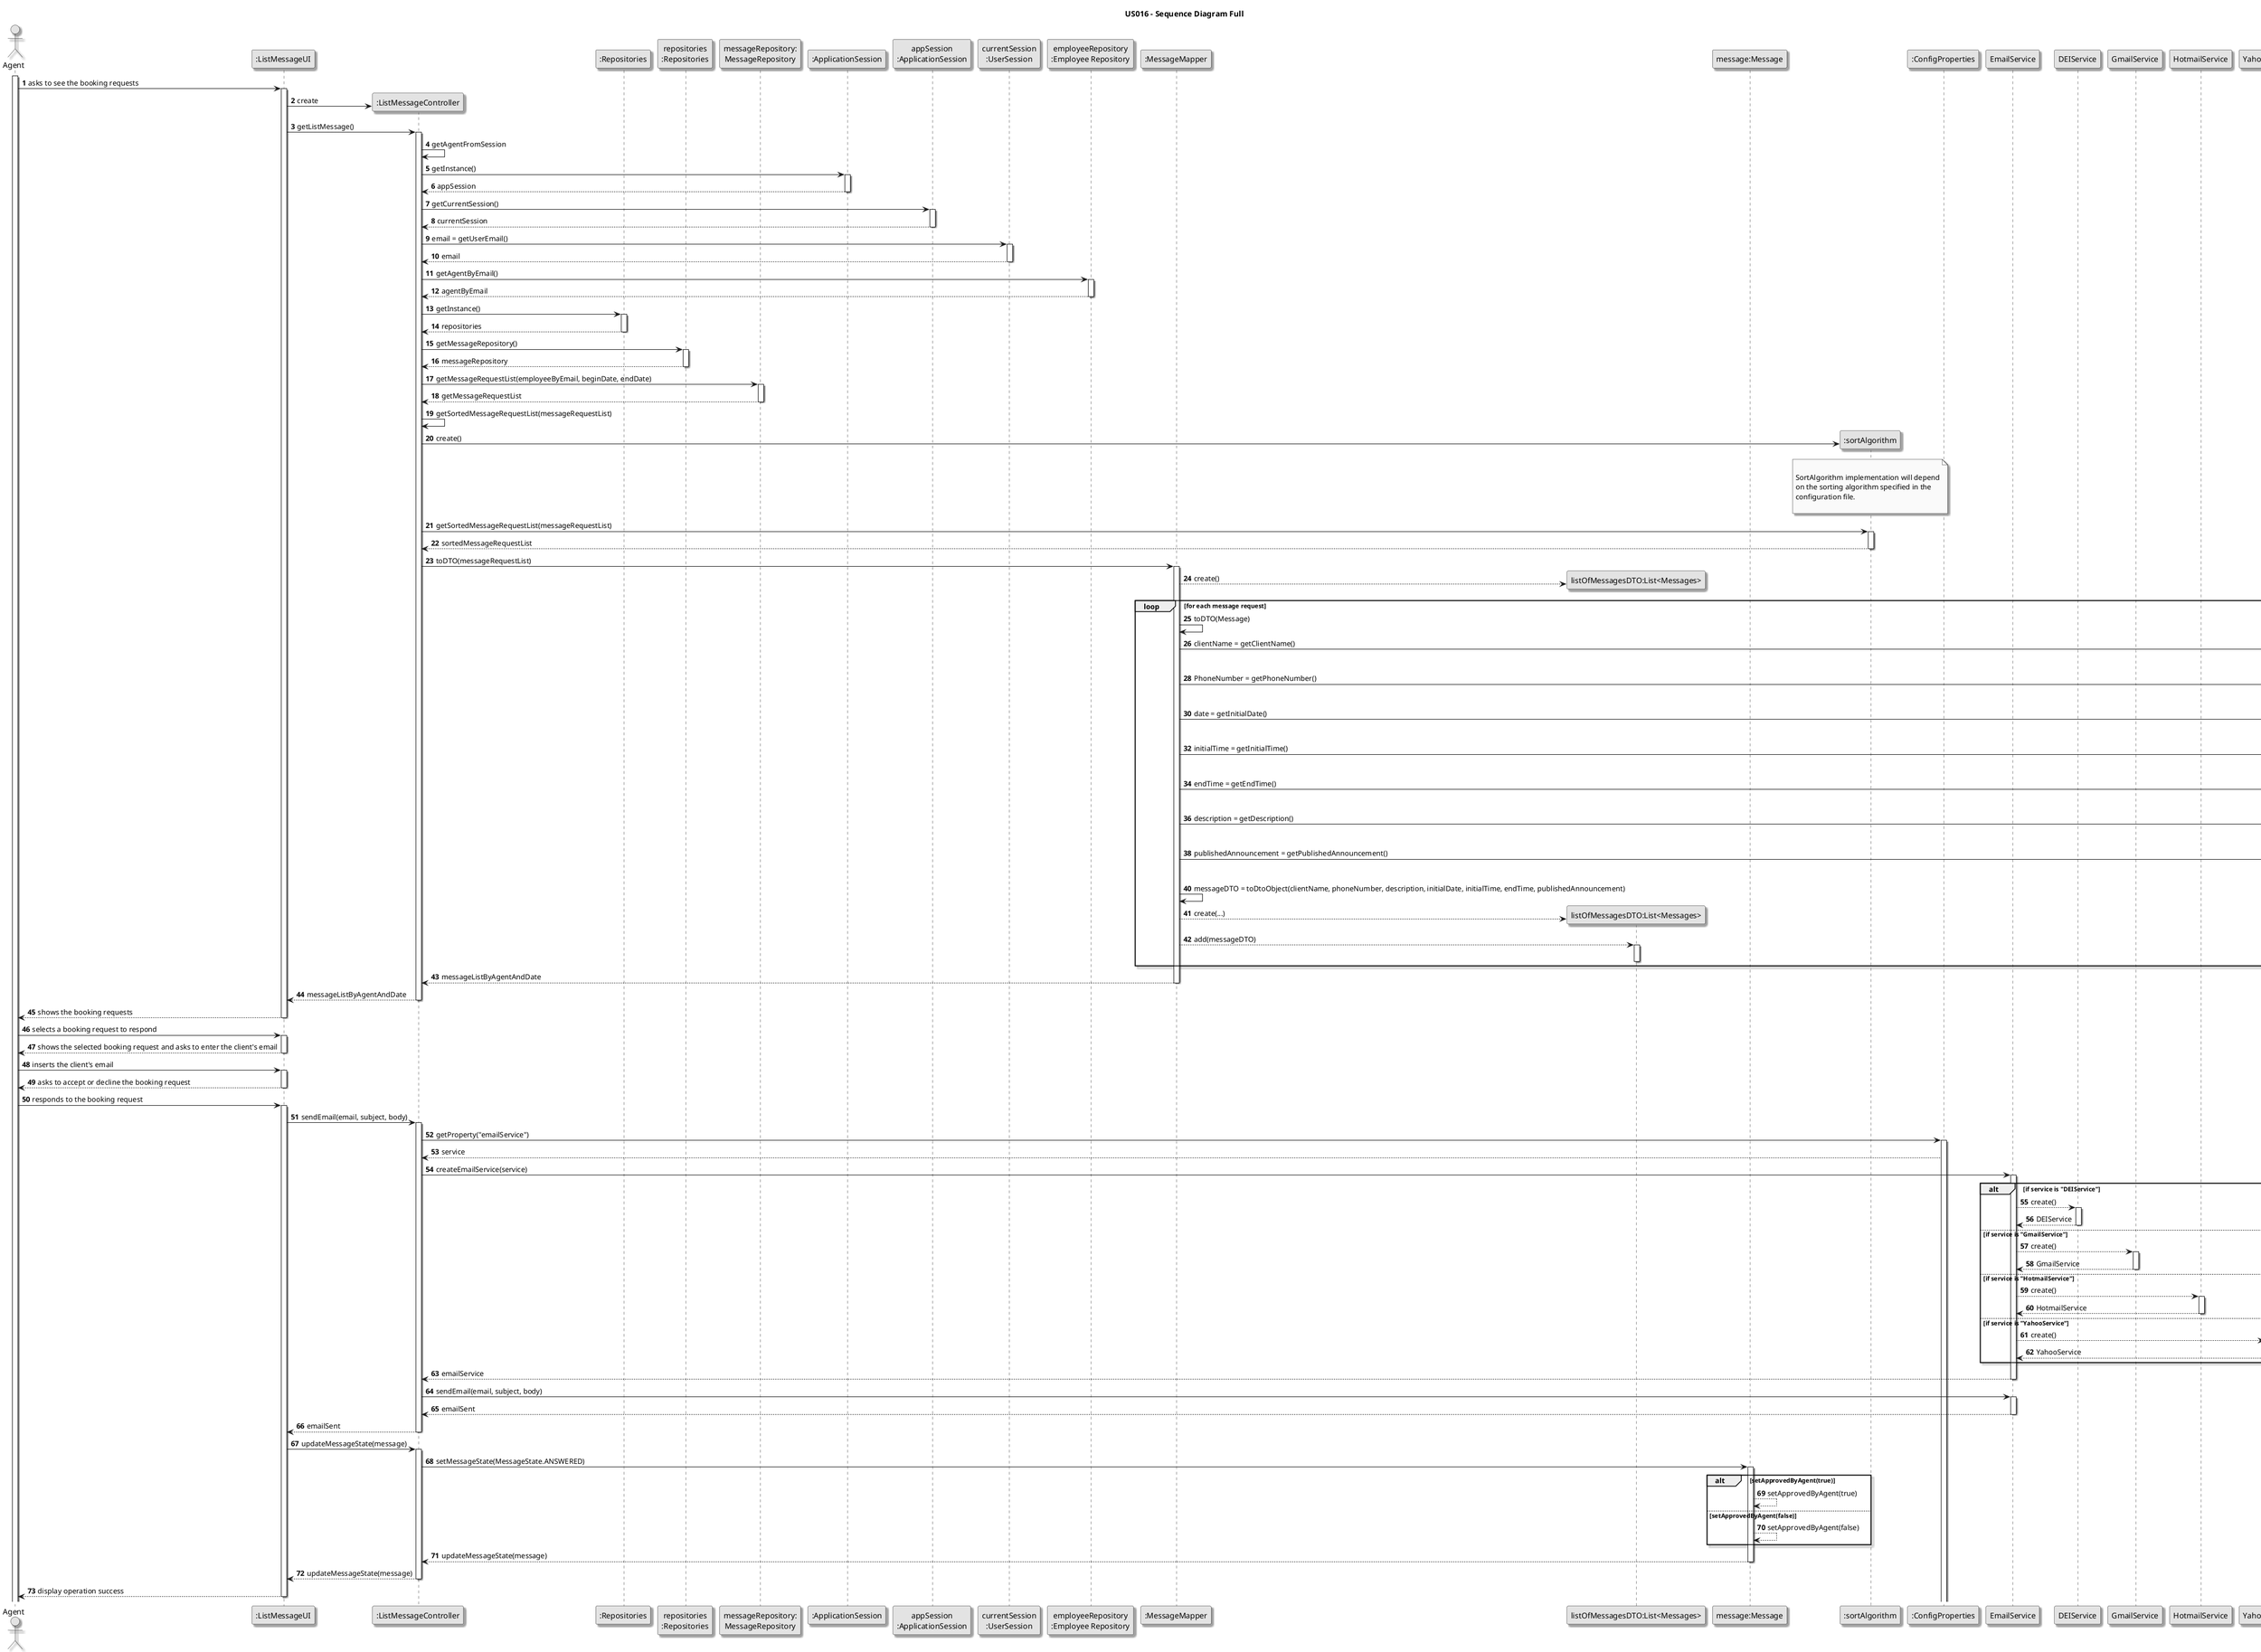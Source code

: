 @startuml

title US016 - Sequence Diagram Full

skinparam monochrome true
skinparam packageStyle rectangle
skinparam shadowing true

autonumber

actor "Agent" as Agent
participant ":ListMessageUI" as System
participant ":ListMessageController" as Controller
participant ":Repositories" as RepositorySingleton
participant "repositories\n:Repositories" as Repository
participant "messageRepository:\nMessageRepository" as MessageRepository
participant ":ApplicationSession" as app
participant "appSession\n:ApplicationSession" as APP
participant "currentSession\n:UserSession" as User
participant "employeeRepository\n:Employee Repository" as Employee
participant ":MessageMapper" as Mapper
participant "listOfMessagesDTO:List<Messages>" as listMessagesDTO
participant "message:Message" as Messages
participant ":sortAlgorithm" as sortAlgorithm
participant ":ConfigProperties" as ConfigProperties
participant "EmailService" as EmailService
participant "DEIService" as DEIService
participant "GmailService" as GmailService
participant "HotmailService" as HotmailService
participant "YahooService" as YahooService

activate Agent

Agent -> System : asks to see the booking requests
activate System

System -> Controller** : create

System -> Controller : getListMessage()
activate Controller

Controller -> Controller : getAgentFromSession

Controller -> app : getInstance()
activate app

app --> Controller : appSession
deactivate app

Controller -> APP : getCurrentSession()
activate APP

APP --> Controller : currentSession
deactivate APP

Controller -> User : email = getUserEmail()
activate User

User --> Controller : email
deactivate User

Controller -> Employee : getAgentByEmail()
activate Employee

Employee --> Controller : agentByEmail
deactivate Employee

Controller -> RepositorySingleton : getInstance()
activate RepositorySingleton

RepositorySingleton --> Controller : repositories
deactivate RepositorySingleton

Controller -> Repository : getMessageRepository()
activate Repository

Repository --> Controller : messageRepository
deactivate Repository

Controller -> MessageRepository : getMessageRequestList(employeeByEmail, beginDate, endDate)
activate MessageRepository

MessageRepository --> Controller : getMessageRequestList
deactivate MessageRepository

Controller -> Controller : getSortedMessageRequestList(messageRequestList)

Controller -> sortAlgorithm** : create()

note over sortAlgorithm

SortAlgorithm implementation will depend
on the sorting algorithm specified in the
configuration file.

end note

Controller -> sortAlgorithm : getSortedMessageRequestList(messageRequestList)
activate sortAlgorithm

sortAlgorithm --> Controller : sortedMessageRequestList
deactivate sortAlgorithm

Controller -> Mapper : toDTO(messageRequestList)
activate Mapper

Mapper --> listMessagesDTO** : create()

loop for each message request

    Mapper -> Mapper : toDTO(Message)

    Mapper -> listMessages: clientName = getClientName()
    activate listMessages

    Mapper -[hidden]> listMessages
    deactivate listMessages

    Mapper -> listMessages : PhoneNumber = getPhoneNumber()
    activate listMessages

    Mapper -[hidden]> listMessages
    deactivate listMessages

    Mapper -> listMessages : date = getInitialDate()
    activate listMessages

    Mapper -[hidden]> listMessages
    deactivate listMessages

    Mapper -> listMessages : initialTime = getInitialTime()
    activate listMessages

    Mapper -[hidden]> listMessages
    deactivate listMessages

    Mapper -> listMessages : endTime = getEndTime()
    activate listMessages

    Mapper -[hidden]> listMessages
    deactivate listMessages

    Mapper -> listMessages : description = getDescription()
    activate listMessages

    Mapper -[hidden]> listMessages
    deactivate listMessages

    Mapper -> listMessages : publishedAnnouncement = getPublishedAnnouncement()
    activate listMessages

    Mapper -[hidden]> listMessages
    deactivate listMessages

    Mapper -> Mapper : messageDTO = toDtoObject(clientName, phoneNumber, description, initialDate, initialTime, endTime, publishedAnnouncement)

    Mapper --> listMessagesDTO** : create(...)

    Mapper --> listMessagesDTO : add(messageDTO)
    activate listMessagesDTO
    deactivate listMessagesDTO

end

Mapper --> Controller : messageListByAgentAndDate
deactivate Mapper

Controller --> System : messageListByAgentAndDate
deactivate Controller

System --> Agent : shows the booking requests
deactivate System


Agent -> System : selects a booking request to respond
activate System

System --> Agent : shows the selected booking request and asks to enter the client's email
deactivate System

Agent -> System : inserts the client's email
activate System

System --> Agent : asks to accept or decline the booking request
deactivate System

Agent -> System : responds to the booking request
activate System

System -> Controller : sendEmail(email, subject, body)
activate Controller

Controller -> ConfigProperties : getProperty("emailService")
activate ConfigProperties

ConfigProperties --> Controller : service

Controller -> EmailService : createEmailService(service)
activate EmailService

alt if service is "DEIService"

EmailService --> DEIService : create()
activate DEIService
DEIService --> EmailService : DEIService
deactivate DEIService

else if service is "GmailService"

EmailService --> GmailService : create()
activate GmailService
GmailService --> EmailService : GmailService
deactivate GmailService

else if service is "HotmailService"

EmailService --> HotmailService : create()
activate HotmailService
HotmailService --> EmailService : HotmailService
deactivate HotmailService

else if service is "YahooService"

EmailService --> YahooService : create()
activate YahooService
YahooService --> EmailService : YahooService
deactivate YahooService

end

EmailService --> Controller : emailService
deactivate EmailService

Controller -> EmailService : sendEmail(email, subject, body)
activate EmailService

EmailService --> Controller : emailSent
deactivate EmailService

Controller --> System : emailSent
deactivate Controller

System -> Controller : updateMessageState(message)
activate Controller

Controller -> Messages : setMessageState(MessageState.ANSWERED)
activate Messages

alt setApprovedByAgent(true)

Messages --> Messages : setApprovedByAgent(true)

else  setApprovedByAgent(false)

Messages --> Messages : setApprovedByAgent(false)

end

Messages --> Controller: updateMessageState(message)
deactivate Messages

Controller --> System : updateMessageState(message)
deactivate

System --> Agent : display operation success
deactivate System

@enduml